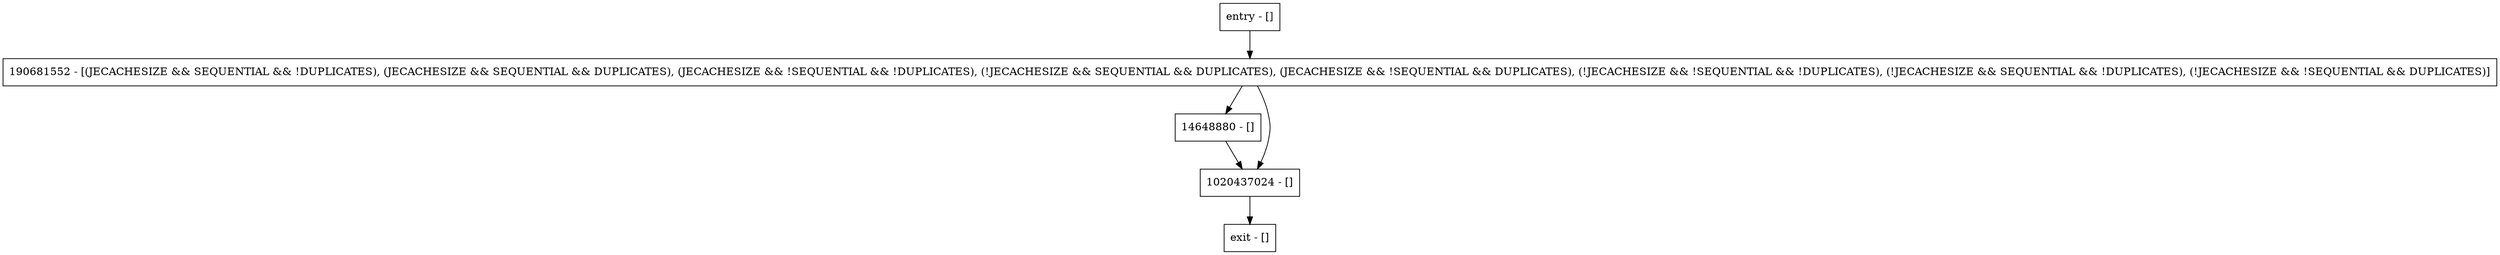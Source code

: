 digraph releaseBIN {
node [shape=record];
entry [label="entry - []"];
exit [label="exit - []"];
190681552 [label="190681552 - [(JECACHESIZE && SEQUENTIAL && !DUPLICATES), (JECACHESIZE && SEQUENTIAL && DUPLICATES), (JECACHESIZE && !SEQUENTIAL && !DUPLICATES), (!JECACHESIZE && SEQUENTIAL && DUPLICATES), (JECACHESIZE && !SEQUENTIAL && DUPLICATES), (!JECACHESIZE && !SEQUENTIAL && !DUPLICATES), (!JECACHESIZE && SEQUENTIAL && !DUPLICATES), (!JECACHESIZE && !SEQUENTIAL && DUPLICATES)]"];
14648880 [label="14648880 - []"];
1020437024 [label="1020437024 - []"];
entry;
exit;
entry -> 190681552;
190681552 -> 14648880;
190681552 -> 1020437024;
14648880 -> 1020437024;
1020437024 -> exit;
}
